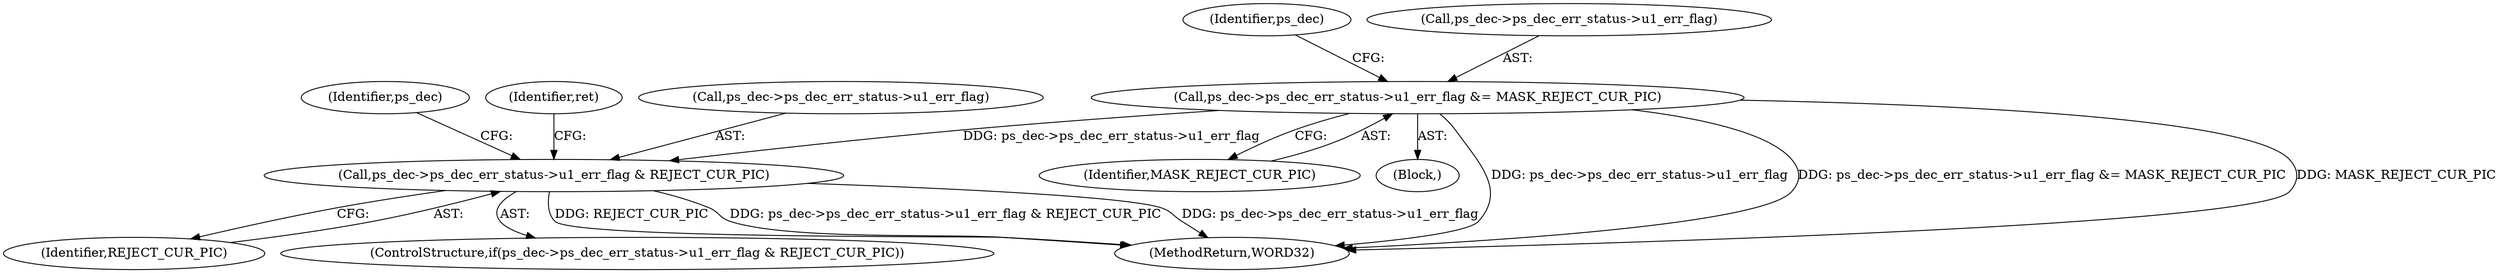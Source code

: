 digraph "0_Android_6c327afb263837bc90760c55c6605b26161a4eb9_0@pointer" {
"1000857" [label="(Call,ps_dec->ps_dec_err_status->u1_err_flag &= MASK_REJECT_CUR_PIC)"];
"1001209" [label="(Call,ps_dec->ps_dec_err_status->u1_err_flag & REJECT_CUR_PIC)"];
"1001215" [label="(Identifier,REJECT_CUR_PIC)"];
"1000857" [label="(Call,ps_dec->ps_dec_err_status->u1_err_flag &= MASK_REJECT_CUR_PIC)"];
"1000863" [label="(Identifier,MASK_REJECT_CUR_PIC)"];
"1001209" [label="(Call,ps_dec->ps_dec_err_status->u1_err_flag & REJECT_CUR_PIC)"];
"1001208" [label="(ControlStructure,if(ps_dec->ps_dec_err_status->u1_err_flag & REJECT_CUR_PIC))"];
"1001218" [label="(Identifier,ps_dec)"];
"1000158" [label="(Block,)"];
"1001223" [label="(Identifier,ret)"];
"1001210" [label="(Call,ps_dec->ps_dec_err_status->u1_err_flag)"];
"1000867" [label="(Identifier,ps_dec)"];
"1000858" [label="(Call,ps_dec->ps_dec_err_status->u1_err_flag)"];
"1002606" [label="(MethodReturn,WORD32)"];
"1000857" -> "1000158"  [label="AST: "];
"1000857" -> "1000863"  [label="CFG: "];
"1000858" -> "1000857"  [label="AST: "];
"1000863" -> "1000857"  [label="AST: "];
"1000867" -> "1000857"  [label="CFG: "];
"1000857" -> "1002606"  [label="DDG: ps_dec->ps_dec_err_status->u1_err_flag"];
"1000857" -> "1002606"  [label="DDG: ps_dec->ps_dec_err_status->u1_err_flag &= MASK_REJECT_CUR_PIC"];
"1000857" -> "1002606"  [label="DDG: MASK_REJECT_CUR_PIC"];
"1000857" -> "1001209"  [label="DDG: ps_dec->ps_dec_err_status->u1_err_flag"];
"1001209" -> "1001208"  [label="AST: "];
"1001209" -> "1001215"  [label="CFG: "];
"1001210" -> "1001209"  [label="AST: "];
"1001215" -> "1001209"  [label="AST: "];
"1001218" -> "1001209"  [label="CFG: "];
"1001223" -> "1001209"  [label="CFG: "];
"1001209" -> "1002606"  [label="DDG: REJECT_CUR_PIC"];
"1001209" -> "1002606"  [label="DDG: ps_dec->ps_dec_err_status->u1_err_flag & REJECT_CUR_PIC"];
"1001209" -> "1002606"  [label="DDG: ps_dec->ps_dec_err_status->u1_err_flag"];
}
